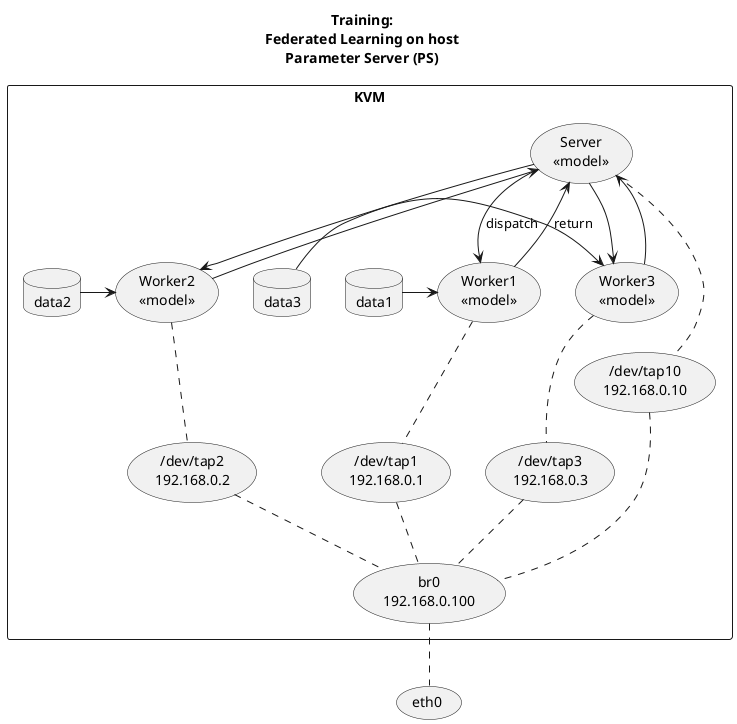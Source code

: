 @startuml
title Training:\nFederated Learning on host\nParameter Server (PS)

rectangle KVM {

database data1
database data2
database data3

(Server\n<<model>>) -> (Worker1\n<<model>>) : dispatch
(Server\n<<model>>) -> (Worker2\n<<model>>)
(Server\n<<model>>) -> (Worker3\n<<model>>)


(Worker1\n<<model>>) --> (Server\n<<model>>) : return
(Worker2\n<<model>>) --> (Server\n<<model>>)
(Worker3\n<<model>>) --> (Server\n<<model>>)

data1 -> (Worker1\n<<model>>)
data2 -> (Worker2\n<<model>>)
data3 -> (Worker3\n<<model>>)

(Server\n<<model>>) .. (/dev/tap10\n192.168.0.10)
(Worker1\n<<model>>) .. (/dev/tap1\n192.168.0.1)
(Worker2\n<<model>>) .. (/dev/tap2\n192.168.0.2)
(Worker3\n<<model>>) .. (/dev/tap3\n192.168.0.3)

(/dev/tap1\n192.168.0.1)..(br0\n192.168.0.100)
(/dev/tap2\n192.168.0.2)..(br0\n192.168.0.100)
(/dev/tap3\n192.168.0.3)..(br0\n192.168.0.100)
(/dev/tap10\n192.168.0.10)..(br0\n192.168.0.100)

}
(br0\n192.168.0.100)..(eth0)
@enduml
